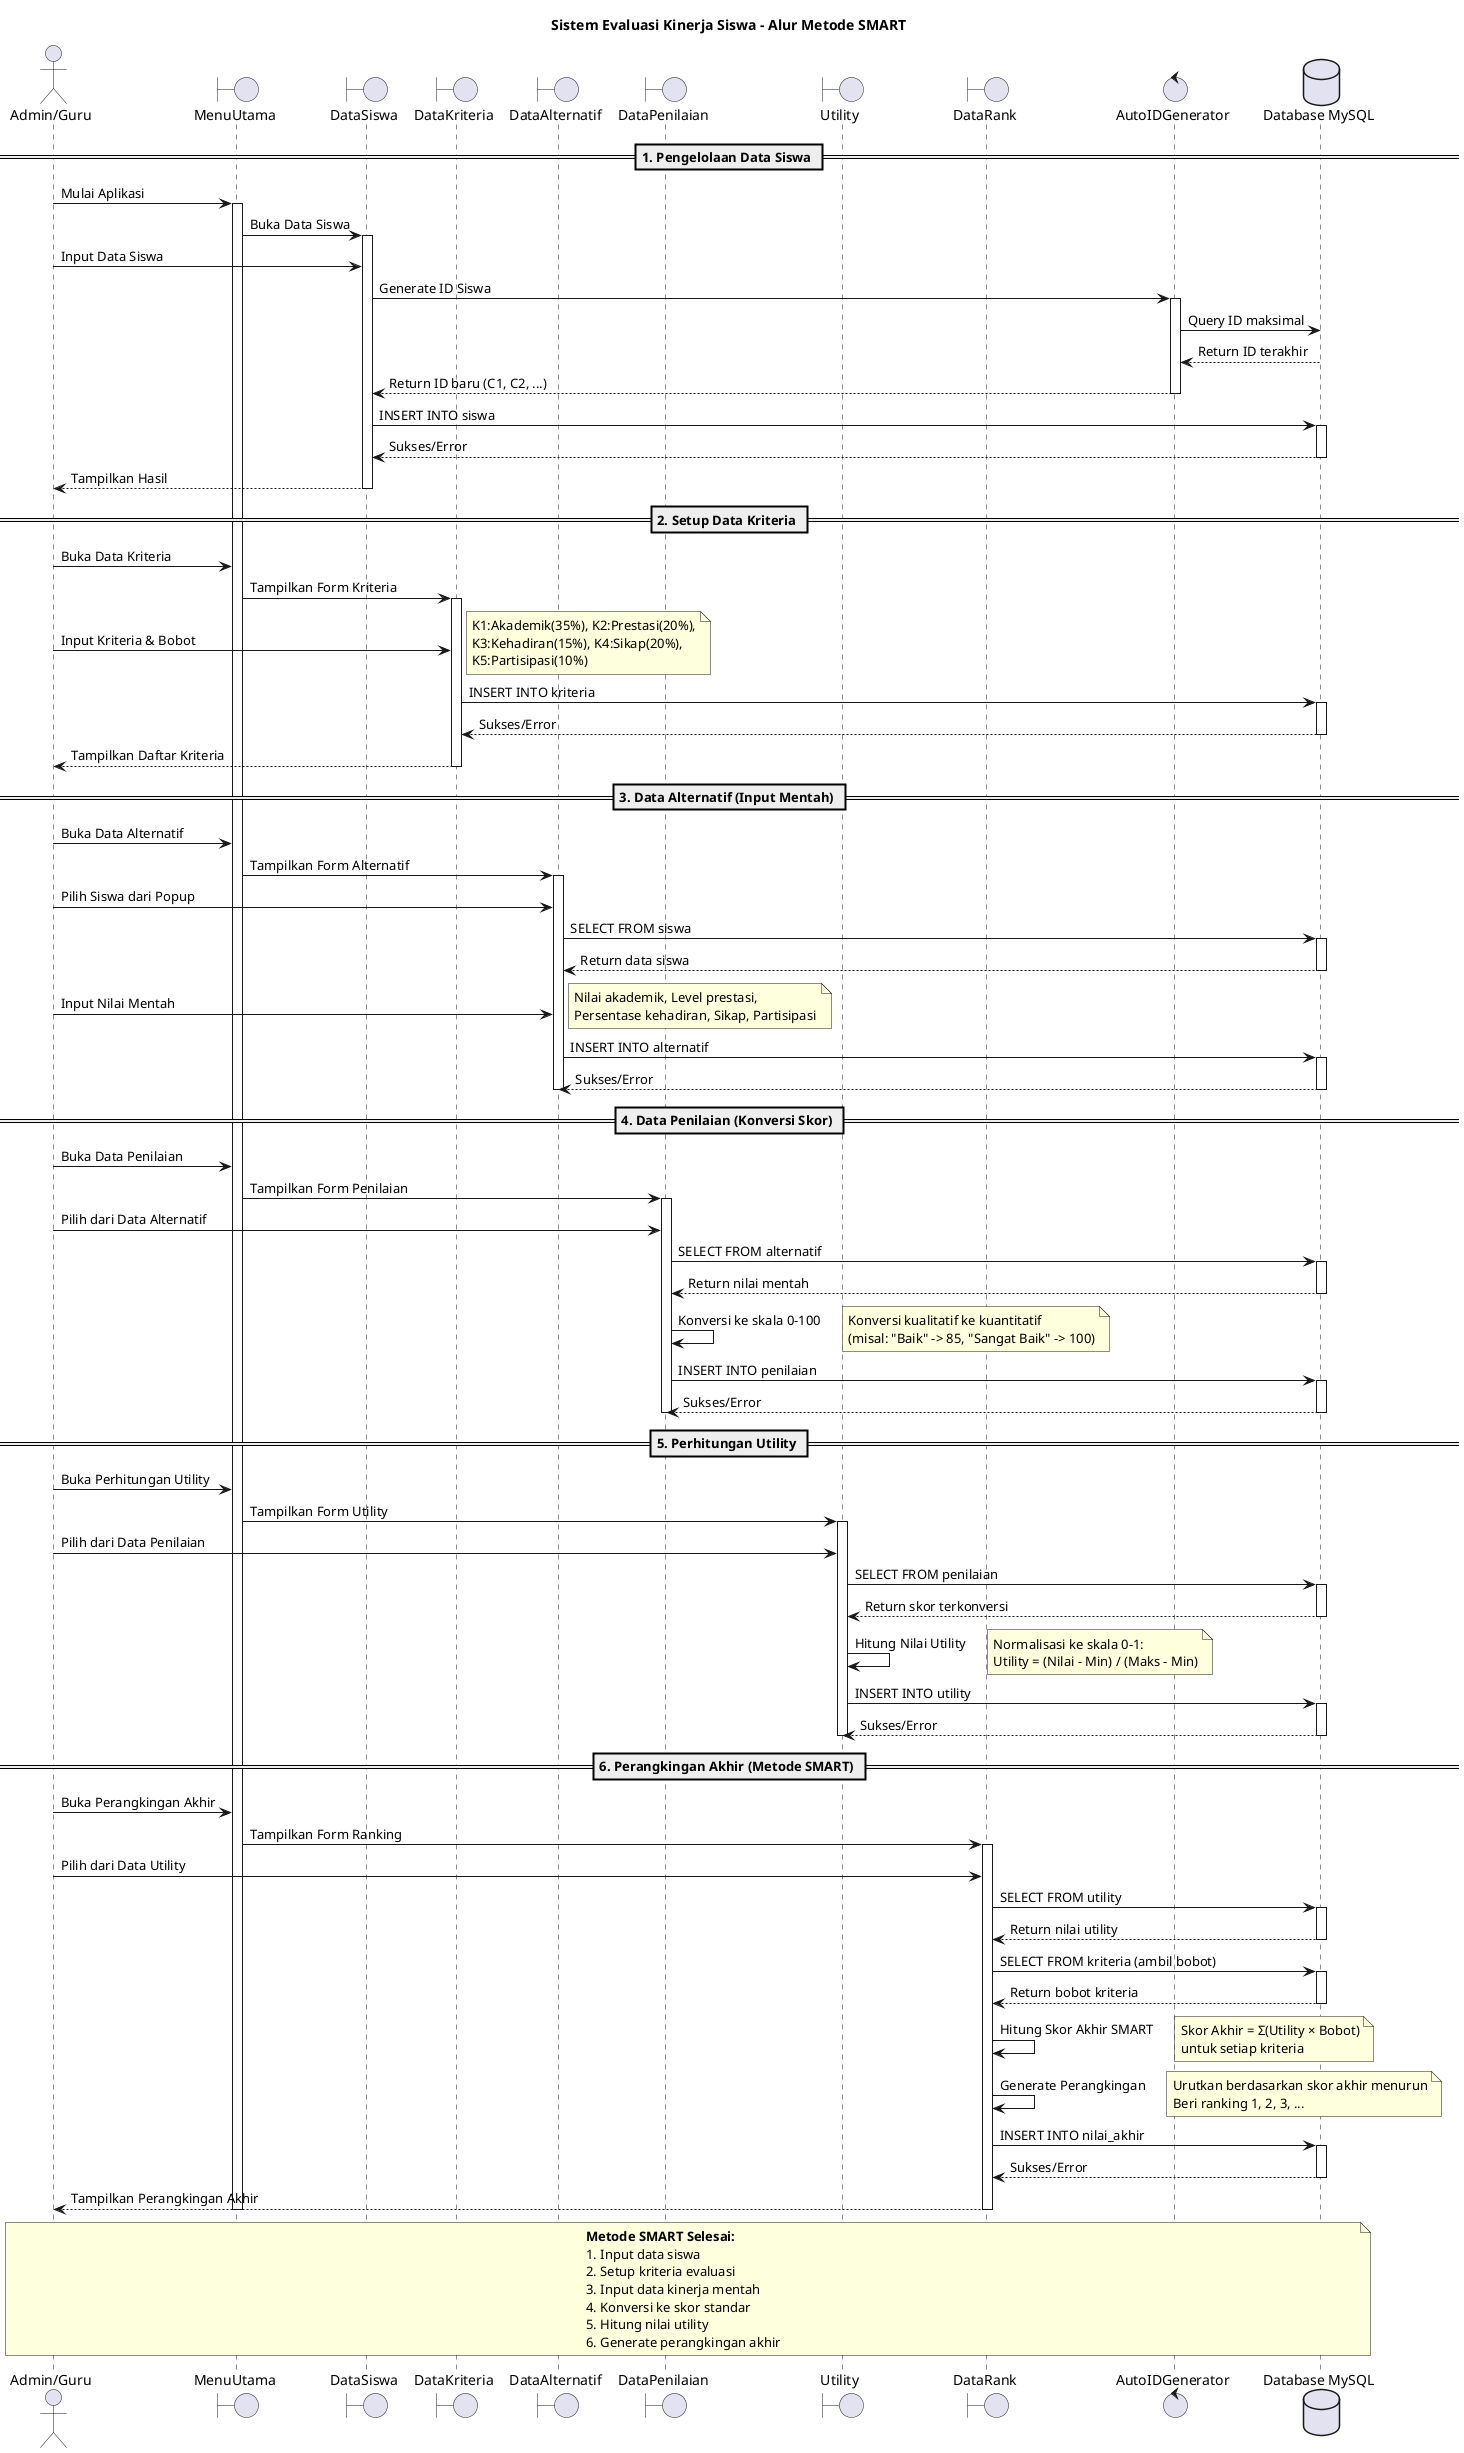@startuml Diagram_Sequence_Metode_SMART

title Sistem Evaluasi Kinerja Siswa - Alur Metode SMART

actor "Admin/Guru" as User
boundary "MenuUtama" as Menu
boundary "DataSiswa" as SiswaUI
boundary "DataKriteria" as KriteriaUI
boundary "DataAlternatif" as AlternatifUI
boundary "DataPenilaian" as PenilaianUI
boundary "Utility" as UtilityUI
boundary "DataRank" as RankUI
control "AutoIDGenerator" as IDGen
database "Database MySQL" as DB

== 1. Pengelolaan Data Siswa ==
User -> Menu: Mulai Aplikasi
activate Menu
Menu -> SiswaUI: Buka Data Siswa
activate SiswaUI

User -> SiswaUI: Input Data Siswa
SiswaUI -> IDGen: Generate ID Siswa
activate IDGen
IDGen -> DB: Query ID maksimal
DB --> IDGen: Return ID terakhir
IDGen --> SiswaUI: Return ID baru (C1, C2, ...)
deactivate IDGen

SiswaUI -> DB: INSERT INTO siswa
activate DB
DB --> SiswaUI: Sukses/Error
deactivate DB
SiswaUI --> User: Tampilkan Hasil
deactivate SiswaUI

== 2. Setup Data Kriteria ==
User -> Menu: Buka Data Kriteria
Menu -> KriteriaUI: Tampilkan Form Kriteria
activate KriteriaUI

User -> KriteriaUI: Input Kriteria & Bobot
note right: K1:Akademik(35%), K2:Prestasi(20%),\nK3:Kehadiran(15%), K4:Sikap(20%),\nK5:Partisipasi(10%)

KriteriaUI -> DB: INSERT INTO kriteria
activate DB
DB --> KriteriaUI: Sukses/Error
deactivate DB
KriteriaUI --> User: Tampilkan Daftar Kriteria
deactivate KriteriaUI

== 3. Data Alternatif (Input Mentah) ==
User -> Menu: Buka Data Alternatif
Menu -> AlternatifUI: Tampilkan Form Alternatif
activate AlternatifUI

User -> AlternatifUI: Pilih Siswa dari Popup
AlternatifUI -> DB: SELECT FROM siswa
activate DB
DB --> AlternatifUI: Return data siswa
deactivate DB

User -> AlternatifUI: Input Nilai Mentah
note right: Nilai akademik, Level prestasi,\nPersentase kehadiran, Sikap, Partisipasi

AlternatifUI -> DB: INSERT INTO alternatif
activate DB
DB --> AlternatifUI: Sukses/Error
deactivate DB
deactivate AlternatifUI

== 4. Data Penilaian (Konversi Skor) ==
User -> Menu: Buka Data Penilaian
Menu -> PenilaianUI: Tampilkan Form Penilaian
activate PenilaianUI

User -> PenilaianUI: Pilih dari Data Alternatif
PenilaianUI -> DB: SELECT FROM alternatif
activate DB
DB --> PenilaianUI: Return nilai mentah
deactivate DB

PenilaianUI -> PenilaianUI: Konversi ke skala 0-100
note right: Konversi kualitatif ke kuantitatif\n(misal: "Baik" -> 85, "Sangat Baik" -> 100)

PenilaianUI -> DB: INSERT INTO penilaian
activate DB
DB --> PenilaianUI: Sukses/Error
deactivate DB
deactivate PenilaianUI

== 5. Perhitungan Utility ==
User -> Menu: Buka Perhitungan Utility
Menu -> UtilityUI: Tampilkan Form Utility
activate UtilityUI

User -> UtilityUI: Pilih dari Data Penilaian
UtilityUI -> DB: SELECT FROM penilaian
activate DB
DB --> UtilityUI: Return skor terkonversi
deactivate DB

UtilityUI -> UtilityUI: Hitung Nilai Utility
note right: Normalisasi ke skala 0-1:\nUtility = (Nilai - Min) / (Maks - Min)

UtilityUI -> DB: INSERT INTO utility
activate DB
DB --> UtilityUI: Sukses/Error
deactivate DB
deactivate UtilityUI

== 6. Perangkingan Akhir (Metode SMART) ==
User -> Menu: Buka Perangkingan Akhir
Menu -> RankUI: Tampilkan Form Ranking
activate RankUI

User -> RankUI: Pilih dari Data Utility
RankUI -> DB: SELECT FROM utility
activate DB
DB --> RankUI: Return nilai utility
deactivate DB

RankUI -> DB: SELECT FROM kriteria (ambil bobot)
activate DB
DB --> RankUI: Return bobot kriteria
deactivate DB

RankUI -> RankUI: Hitung Skor Akhir SMART
note right: Skor Akhir = Σ(Utility × Bobot)\nuntuk setiap kriteria

RankUI -> RankUI: Generate Perangkingan
note right: Urutkan berdasarkan skor akhir menurun\nBeri ranking 1, 2, 3, ...

RankUI -> DB: INSERT INTO nilai_akhir
activate DB
DB --> RankUI: Sukses/Error
deactivate DB

RankUI --> User: Tampilkan Perangkingan Akhir
deactivate RankUI
deactivate Menu

note over User, DB
**Metode SMART Selesai:**
1. Input data siswa
2. Setup kriteria evaluasi
3. Input data kinerja mentah
4. Konversi ke skor standar
5. Hitung nilai utility
6. Generate perangkingan akhir
end note

@enduml
